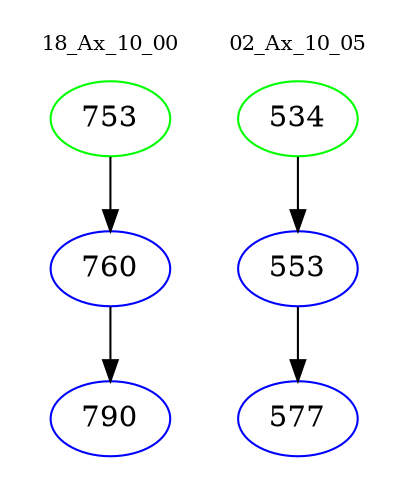 digraph{
subgraph cluster_0 {
color = white
label = "18_Ax_10_00";
fontsize=10;
T0_753 [label="753", color="green"]
T0_753 -> T0_760 [color="black"]
T0_760 [label="760", color="blue"]
T0_760 -> T0_790 [color="black"]
T0_790 [label="790", color="blue"]
}
subgraph cluster_1 {
color = white
label = "02_Ax_10_05";
fontsize=10;
T1_534 [label="534", color="green"]
T1_534 -> T1_553 [color="black"]
T1_553 [label="553", color="blue"]
T1_553 -> T1_577 [color="black"]
T1_577 [label="577", color="blue"]
}
}
